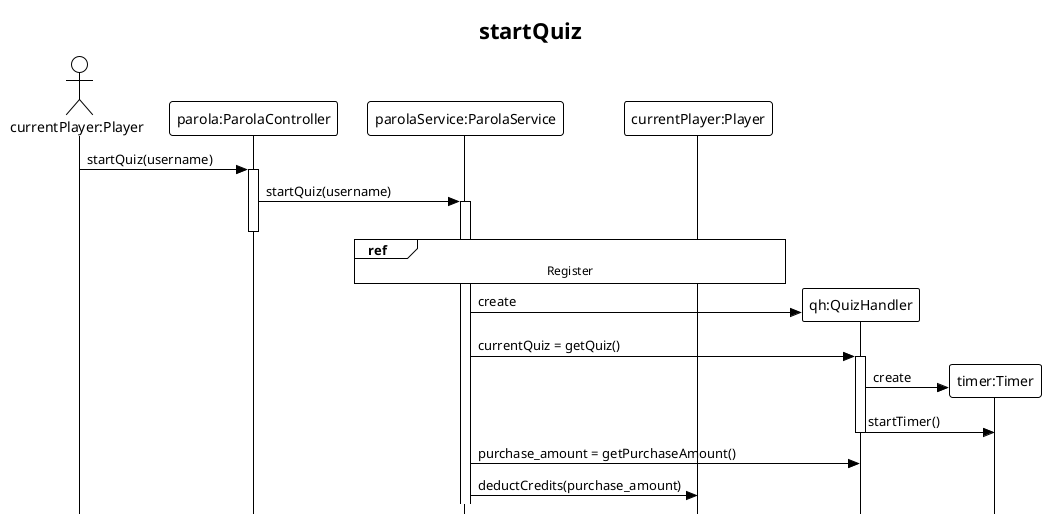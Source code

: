 @startuml
!theme plain
skinparam style strictuml

title startQuiz

actor "currentPlayer:Player" as player

player -> "parola:ParolaController" ++ : startQuiz(username)

"parola:ParolaController" -> "parolaService:ParolaService" ++--: startQuiz(username)
ref over "parolaService:ParolaService", "currentPlayer:Player" :Register
"parolaService:ParolaService" -> "qh:QuizHandler" ** : create
"parolaService:ParolaService" -> "qh:QuizHandler" ++: currentQuiz = getQuiz()
"qh:QuizHandler" -> "timer:Timer" ** : create
"qh:QuizHandler"-> "timer:Timer" --: startTimer()

"parolaService:ParolaService" -> "qh:QuizHandler" : purchase_amount = getPurchaseAmount()

"parolaService:ParolaService" -> "currentPlayer:Player" : deductCredits(purchase_amount)


@enduml